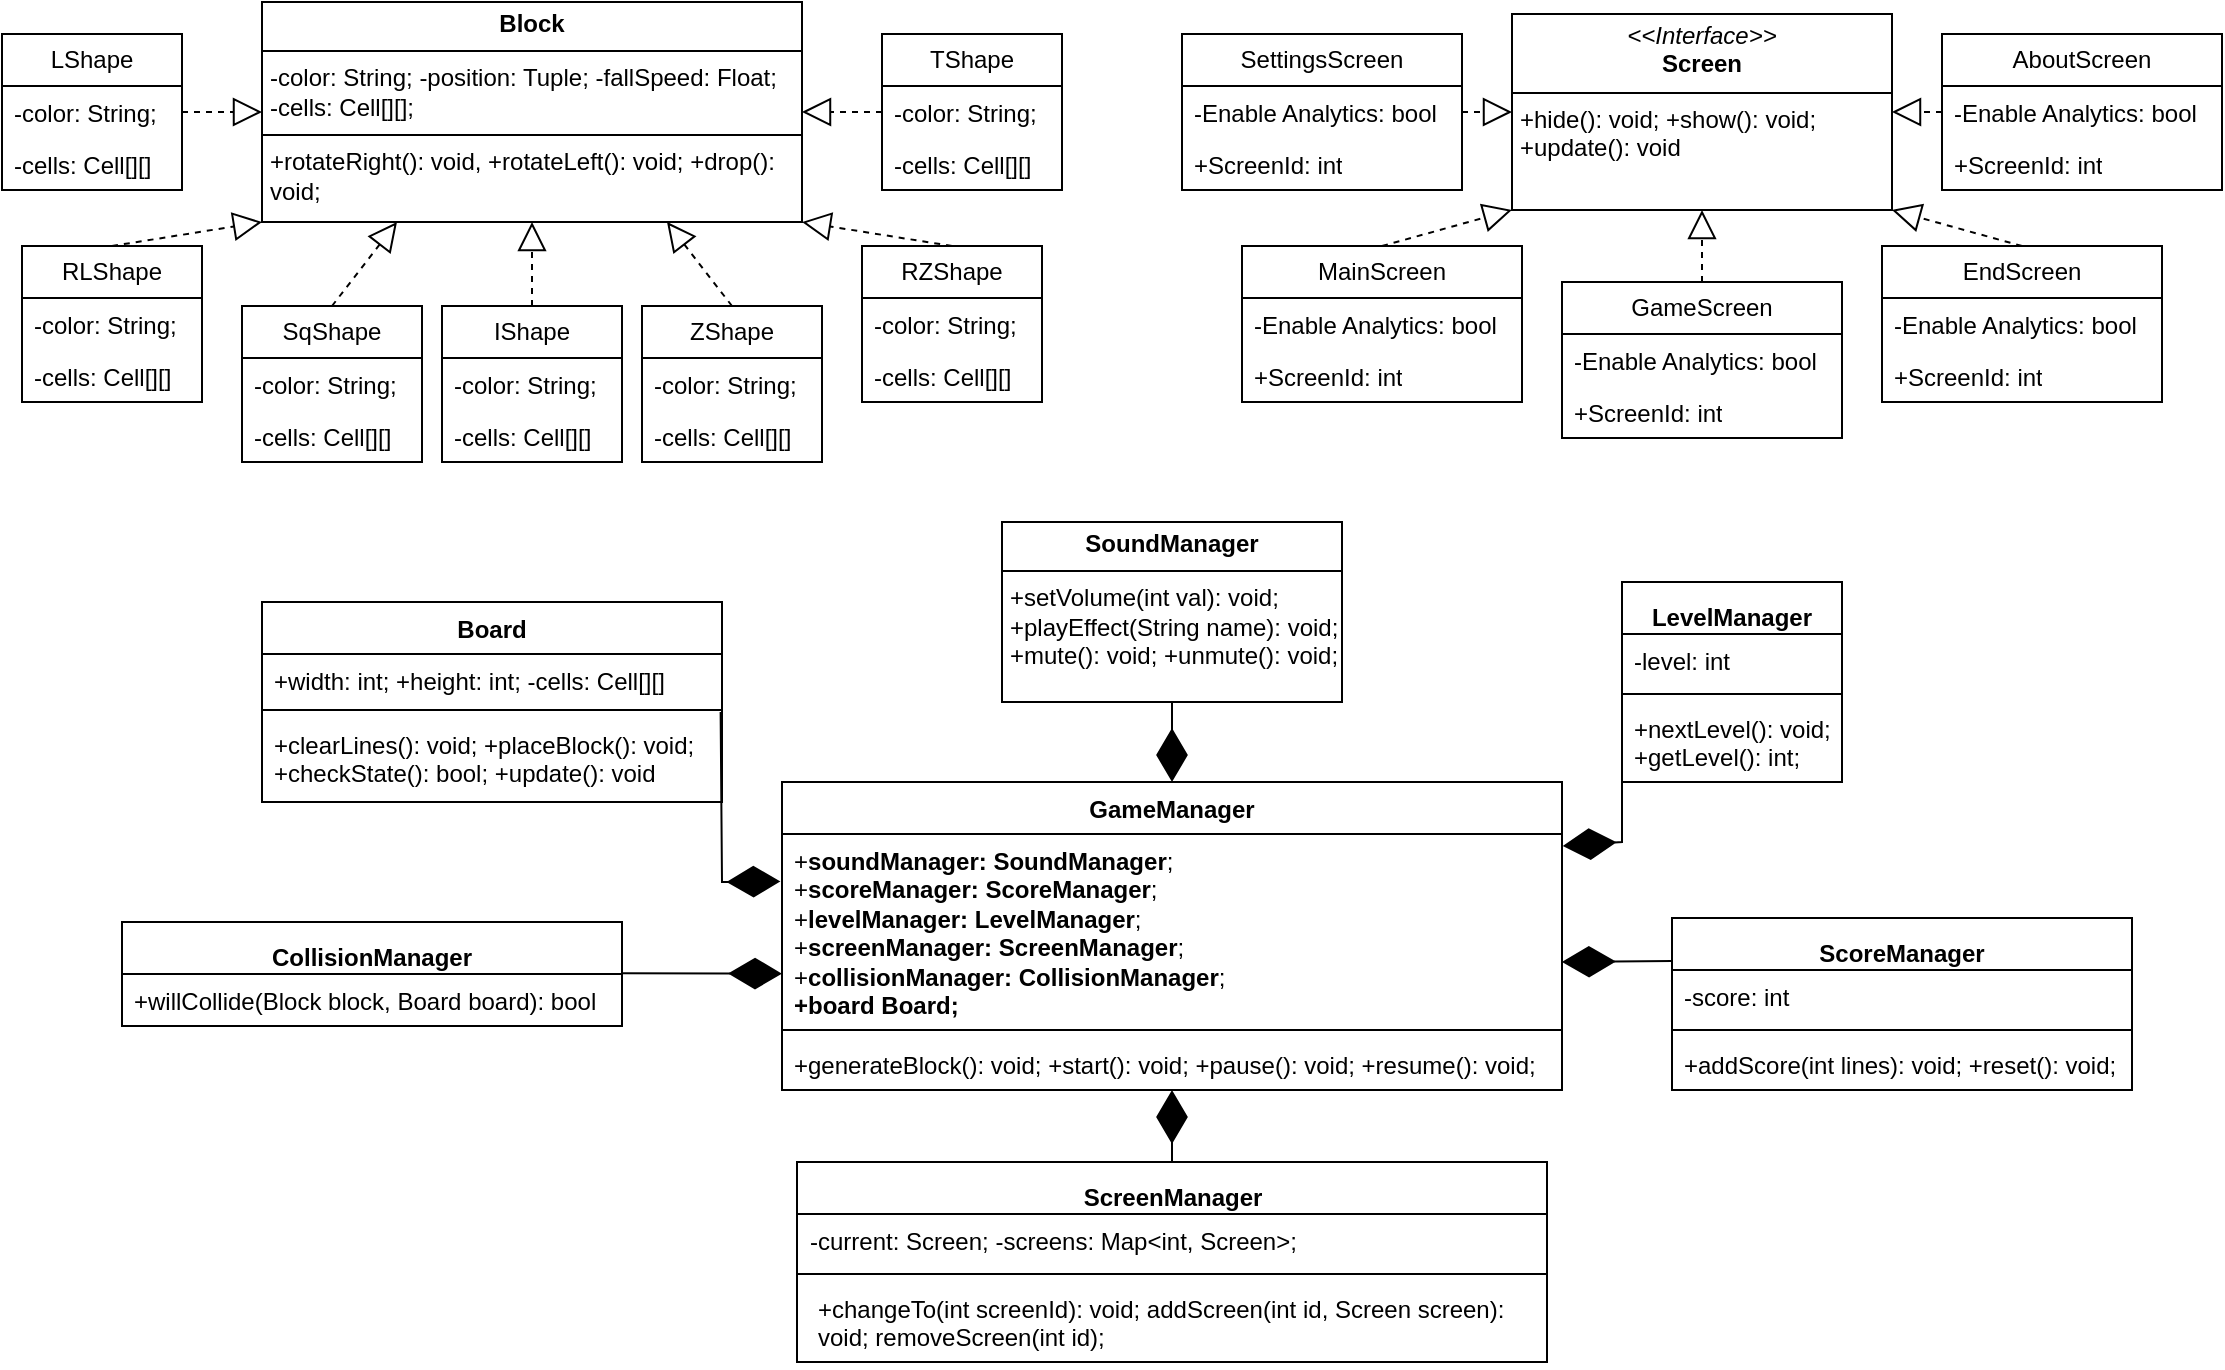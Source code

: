 <mxfile version="28.2.5">
  <diagram name="Страница — 1" id="cka1hHKxKbjvaWri14X5">
    <mxGraphModel dx="1426" dy="757" grid="1" gridSize="10" guides="1" tooltips="1" connect="1" arrows="1" fold="1" page="1" pageScale="1" pageWidth="1654" pageHeight="2336" background="none" math="0" shadow="0">
      <root>
        <mxCell id="0" />
        <mxCell id="1" parent="0" />
        <mxCell id="p3M71BiNu2Z15mBjnupE-8" value="&lt;p style=&quot;margin:0px;margin-top:4px;text-align:center;&quot;&gt;&lt;b&gt;Block&lt;/b&gt;&lt;/p&gt;&lt;hr size=&quot;1&quot; style=&quot;border-style:solid;&quot;&gt;&lt;p style=&quot;margin:0px;margin-left:4px;&quot;&gt;-color: String; -position: Tuple; -fallSpeed: Float;&lt;/p&gt;&lt;p style=&quot;margin:0px;margin-left:4px;&quot;&gt;-cells: Cell[][];&lt;/p&gt;&lt;hr size=&quot;1&quot; style=&quot;border-style:solid;&quot;&gt;&lt;p style=&quot;margin:0px;margin-left:4px;&quot;&gt;+rotateRight(): void, +rotateLeft(): void; +drop(): void;&lt;/p&gt;" style="verticalAlign=top;align=left;overflow=fill;html=1;whiteSpace=wrap;" parent="1" vertex="1">
          <mxGeometry x="160" y="20" width="270" height="110" as="geometry" />
        </mxCell>
        <mxCell id="p3M71BiNu2Z15mBjnupE-9" value="LShape" style="swimlane;fontStyle=0;childLayout=stackLayout;horizontal=1;startSize=26;fillColor=none;horizontalStack=0;resizeParent=1;resizeParentMax=0;resizeLast=0;collapsible=1;marginBottom=0;whiteSpace=wrap;html=1;" parent="1" vertex="1">
          <mxGeometry x="30" y="36" width="90" height="78" as="geometry" />
        </mxCell>
        <mxCell id="p3M71BiNu2Z15mBjnupE-10" value="-color: String;" style="text;strokeColor=none;fillColor=none;align=left;verticalAlign=top;spacingLeft=4;spacingRight=4;overflow=hidden;rotatable=0;points=[[0,0.5],[1,0.5]];portConstraint=eastwest;whiteSpace=wrap;html=1;" parent="p3M71BiNu2Z15mBjnupE-9" vertex="1">
          <mxGeometry y="26" width="90" height="26" as="geometry" />
        </mxCell>
        <mxCell id="p3M71BiNu2Z15mBjnupE-11" value="-cells: Cell[][]" style="text;strokeColor=none;fillColor=none;align=left;verticalAlign=top;spacingLeft=4;spacingRight=4;overflow=hidden;rotatable=0;points=[[0,0.5],[1,0.5]];portConstraint=eastwest;whiteSpace=wrap;html=1;" parent="p3M71BiNu2Z15mBjnupE-9" vertex="1">
          <mxGeometry y="52" width="90" height="26" as="geometry" />
        </mxCell>
        <mxCell id="p3M71BiNu2Z15mBjnupE-15" value="RLShape" style="swimlane;fontStyle=0;childLayout=stackLayout;horizontal=1;startSize=26;fillColor=none;horizontalStack=0;resizeParent=1;resizeParentMax=0;resizeLast=0;collapsible=1;marginBottom=0;whiteSpace=wrap;html=1;" parent="1" vertex="1">
          <mxGeometry x="40" y="142" width="90" height="78" as="geometry" />
        </mxCell>
        <mxCell id="p3M71BiNu2Z15mBjnupE-16" value="-color: String;" style="text;strokeColor=none;fillColor=none;align=left;verticalAlign=top;spacingLeft=4;spacingRight=4;overflow=hidden;rotatable=0;points=[[0,0.5],[1,0.5]];portConstraint=eastwest;whiteSpace=wrap;html=1;" parent="p3M71BiNu2Z15mBjnupE-15" vertex="1">
          <mxGeometry y="26" width="90" height="26" as="geometry" />
        </mxCell>
        <mxCell id="p3M71BiNu2Z15mBjnupE-17" value="-cells: Cell[][]" style="text;strokeColor=none;fillColor=none;align=left;verticalAlign=top;spacingLeft=4;spacingRight=4;overflow=hidden;rotatable=0;points=[[0,0.5],[1,0.5]];portConstraint=eastwest;whiteSpace=wrap;html=1;" parent="p3M71BiNu2Z15mBjnupE-15" vertex="1">
          <mxGeometry y="52" width="90" height="26" as="geometry" />
        </mxCell>
        <mxCell id="p3M71BiNu2Z15mBjnupE-33" value="" style="endArrow=block;dashed=1;endFill=0;endSize=12;html=1;rounded=0;exitX=0.5;exitY=0;exitDx=0;exitDy=0;entryX=0;entryY=1;entryDx=0;entryDy=0;" parent="1" source="p3M71BiNu2Z15mBjnupE-15" target="p3M71BiNu2Z15mBjnupE-8" edge="1">
          <mxGeometry width="160" relative="1" as="geometry">
            <mxPoint x="200" y="182" as="sourcePoint" />
            <mxPoint x="360" y="182" as="targetPoint" />
          </mxGeometry>
        </mxCell>
        <mxCell id="p3M71BiNu2Z15mBjnupE-34" value="" style="endArrow=block;dashed=1;endFill=0;endSize=12;html=1;rounded=0;exitX=1;exitY=0.5;exitDx=0;exitDy=0;entryX=0;entryY=0.5;entryDx=0;entryDy=0;" parent="1" source="p3M71BiNu2Z15mBjnupE-10" target="p3M71BiNu2Z15mBjnupE-8" edge="1">
          <mxGeometry width="160" relative="1" as="geometry">
            <mxPoint x="-40" y="92" as="sourcePoint" />
            <mxPoint x="120" y="92" as="targetPoint" />
          </mxGeometry>
        </mxCell>
        <mxCell id="p3M71BiNu2Z15mBjnupE-35" value="ZShape" style="swimlane;fontStyle=0;childLayout=stackLayout;horizontal=1;startSize=26;fillColor=none;horizontalStack=0;resizeParent=1;resizeParentMax=0;resizeLast=0;collapsible=1;marginBottom=0;whiteSpace=wrap;html=1;" parent="1" vertex="1">
          <mxGeometry x="350" y="172" width="90" height="78" as="geometry" />
        </mxCell>
        <mxCell id="p3M71BiNu2Z15mBjnupE-36" value="-color: String;" style="text;strokeColor=none;fillColor=none;align=left;verticalAlign=top;spacingLeft=4;spacingRight=4;overflow=hidden;rotatable=0;points=[[0,0.5],[1,0.5]];portConstraint=eastwest;whiteSpace=wrap;html=1;" parent="p3M71BiNu2Z15mBjnupE-35" vertex="1">
          <mxGeometry y="26" width="90" height="26" as="geometry" />
        </mxCell>
        <mxCell id="p3M71BiNu2Z15mBjnupE-37" value="-cells: Cell[][]" style="text;strokeColor=none;fillColor=none;align=left;verticalAlign=top;spacingLeft=4;spacingRight=4;overflow=hidden;rotatable=0;points=[[0,0.5],[1,0.5]];portConstraint=eastwest;whiteSpace=wrap;html=1;" parent="p3M71BiNu2Z15mBjnupE-35" vertex="1">
          <mxGeometry y="52" width="90" height="26" as="geometry" />
        </mxCell>
        <mxCell id="p3M71BiNu2Z15mBjnupE-38" value="RZShape" style="swimlane;fontStyle=0;childLayout=stackLayout;horizontal=1;startSize=26;fillColor=none;horizontalStack=0;resizeParent=1;resizeParentMax=0;resizeLast=0;collapsible=1;marginBottom=0;whiteSpace=wrap;html=1;" parent="1" vertex="1">
          <mxGeometry x="460" y="142" width="90" height="78" as="geometry" />
        </mxCell>
        <mxCell id="p3M71BiNu2Z15mBjnupE-39" value="-color: String;" style="text;strokeColor=none;fillColor=none;align=left;verticalAlign=top;spacingLeft=4;spacingRight=4;overflow=hidden;rotatable=0;points=[[0,0.5],[1,0.5]];portConstraint=eastwest;whiteSpace=wrap;html=1;" parent="p3M71BiNu2Z15mBjnupE-38" vertex="1">
          <mxGeometry y="26" width="90" height="26" as="geometry" />
        </mxCell>
        <mxCell id="p3M71BiNu2Z15mBjnupE-40" value="-cells: Cell[][]" style="text;strokeColor=none;fillColor=none;align=left;verticalAlign=top;spacingLeft=4;spacingRight=4;overflow=hidden;rotatable=0;points=[[0,0.5],[1,0.5]];portConstraint=eastwest;whiteSpace=wrap;html=1;" parent="p3M71BiNu2Z15mBjnupE-38" vertex="1">
          <mxGeometry y="52" width="90" height="26" as="geometry" />
        </mxCell>
        <mxCell id="p3M71BiNu2Z15mBjnupE-41" value="SqShape" style="swimlane;fontStyle=0;childLayout=stackLayout;horizontal=1;startSize=26;fillColor=none;horizontalStack=0;resizeParent=1;resizeParentMax=0;resizeLast=0;collapsible=1;marginBottom=0;whiteSpace=wrap;html=1;" parent="1" vertex="1">
          <mxGeometry x="150" y="172" width="90" height="78" as="geometry" />
        </mxCell>
        <mxCell id="p3M71BiNu2Z15mBjnupE-42" value="-color: String;" style="text;strokeColor=none;fillColor=none;align=left;verticalAlign=top;spacingLeft=4;spacingRight=4;overflow=hidden;rotatable=0;points=[[0,0.5],[1,0.5]];portConstraint=eastwest;whiteSpace=wrap;html=1;" parent="p3M71BiNu2Z15mBjnupE-41" vertex="1">
          <mxGeometry y="26" width="90" height="26" as="geometry" />
        </mxCell>
        <mxCell id="p3M71BiNu2Z15mBjnupE-43" value="-cells: Cell[][]" style="text;strokeColor=none;fillColor=none;align=left;verticalAlign=top;spacingLeft=4;spacingRight=4;overflow=hidden;rotatable=0;points=[[0,0.5],[1,0.5]];portConstraint=eastwest;whiteSpace=wrap;html=1;" parent="p3M71BiNu2Z15mBjnupE-41" vertex="1">
          <mxGeometry y="52" width="90" height="26" as="geometry" />
        </mxCell>
        <mxCell id="p3M71BiNu2Z15mBjnupE-44" value="&lt;div&gt;TShape&lt;/div&gt;" style="swimlane;fontStyle=0;childLayout=stackLayout;horizontal=1;startSize=26;fillColor=none;horizontalStack=0;resizeParent=1;resizeParentMax=0;resizeLast=0;collapsible=1;marginBottom=0;whiteSpace=wrap;html=1;" parent="1" vertex="1">
          <mxGeometry x="470" y="36" width="90" height="78" as="geometry">
            <mxRectangle x="470" y="31" width="80" height="30" as="alternateBounds" />
          </mxGeometry>
        </mxCell>
        <mxCell id="p3M71BiNu2Z15mBjnupE-45" value="-color: String;" style="text;strokeColor=none;fillColor=none;align=left;verticalAlign=top;spacingLeft=4;spacingRight=4;overflow=hidden;rotatable=0;points=[[0,0.5],[1,0.5]];portConstraint=eastwest;whiteSpace=wrap;html=1;" parent="p3M71BiNu2Z15mBjnupE-44" vertex="1">
          <mxGeometry y="26" width="90" height="26" as="geometry" />
        </mxCell>
        <mxCell id="p3M71BiNu2Z15mBjnupE-46" value="-cells: Cell[][]" style="text;strokeColor=none;fillColor=none;align=left;verticalAlign=top;spacingLeft=4;spacingRight=4;overflow=hidden;rotatable=0;points=[[0,0.5],[1,0.5]];portConstraint=eastwest;whiteSpace=wrap;html=1;" parent="p3M71BiNu2Z15mBjnupE-44" vertex="1">
          <mxGeometry y="52" width="90" height="26" as="geometry" />
        </mxCell>
        <mxCell id="p3M71BiNu2Z15mBjnupE-47" value="IShape" style="swimlane;fontStyle=0;childLayout=stackLayout;horizontal=1;startSize=26;fillColor=none;horizontalStack=0;resizeParent=1;resizeParentMax=0;resizeLast=0;collapsible=1;marginBottom=0;whiteSpace=wrap;html=1;" parent="1" vertex="1">
          <mxGeometry x="250" y="172" width="90" height="78" as="geometry" />
        </mxCell>
        <mxCell id="p3M71BiNu2Z15mBjnupE-48" value="-color: String;" style="text;strokeColor=none;fillColor=none;align=left;verticalAlign=top;spacingLeft=4;spacingRight=4;overflow=hidden;rotatable=0;points=[[0,0.5],[1,0.5]];portConstraint=eastwest;whiteSpace=wrap;html=1;" parent="p3M71BiNu2Z15mBjnupE-47" vertex="1">
          <mxGeometry y="26" width="90" height="26" as="geometry" />
        </mxCell>
        <mxCell id="p3M71BiNu2Z15mBjnupE-49" value="-cells: Cell[][]" style="text;strokeColor=none;fillColor=none;align=left;verticalAlign=top;spacingLeft=4;spacingRight=4;overflow=hidden;rotatable=0;points=[[0,0.5],[1,0.5]];portConstraint=eastwest;whiteSpace=wrap;html=1;" parent="p3M71BiNu2Z15mBjnupE-47" vertex="1">
          <mxGeometry y="52" width="90" height="26" as="geometry" />
        </mxCell>
        <mxCell id="p3M71BiNu2Z15mBjnupE-53" value="" style="endArrow=block;dashed=1;endFill=0;endSize=12;html=1;rounded=0;exitX=0.5;exitY=0;exitDx=0;exitDy=0;entryX=1;entryY=1;entryDx=0;entryDy=0;" parent="1" source="p3M71BiNu2Z15mBjnupE-38" target="p3M71BiNu2Z15mBjnupE-8" edge="1">
          <mxGeometry width="160" relative="1" as="geometry">
            <mxPoint x="520" y="162" as="sourcePoint" />
            <mxPoint x="680" y="162" as="targetPoint" />
          </mxGeometry>
        </mxCell>
        <mxCell id="p3M71BiNu2Z15mBjnupE-54" value="" style="endArrow=block;dashed=1;endFill=0;endSize=12;html=1;rounded=0;exitX=0;exitY=0.5;exitDx=0;exitDy=0;entryX=1;entryY=0.5;entryDx=0;entryDy=0;" parent="1" source="p3M71BiNu2Z15mBjnupE-45" target="p3M71BiNu2Z15mBjnupE-8" edge="1">
          <mxGeometry width="160" relative="1" as="geometry">
            <mxPoint x="520" y="302" as="sourcePoint" />
            <mxPoint x="680" y="302" as="targetPoint" />
          </mxGeometry>
        </mxCell>
        <mxCell id="p3M71BiNu2Z15mBjnupE-55" value="" style="endArrow=block;dashed=1;endFill=0;endSize=12;html=1;rounded=0;exitX=0.5;exitY=0;exitDx=0;exitDy=0;entryX=0.5;entryY=1;entryDx=0;entryDy=0;" parent="1" source="p3M71BiNu2Z15mBjnupE-47" target="p3M71BiNu2Z15mBjnupE-8" edge="1">
          <mxGeometry width="160" relative="1" as="geometry">
            <mxPoint x="260" y="322" as="sourcePoint" />
            <mxPoint x="420" y="322" as="targetPoint" />
          </mxGeometry>
        </mxCell>
        <mxCell id="p3M71BiNu2Z15mBjnupE-57" value="" style="endArrow=block;dashed=1;endFill=0;endSize=12;html=1;rounded=0;exitX=0.5;exitY=0;exitDx=0;exitDy=0;entryX=0.75;entryY=1;entryDx=0;entryDy=0;" parent="1" source="p3M71BiNu2Z15mBjnupE-35" target="p3M71BiNu2Z15mBjnupE-8" edge="1">
          <mxGeometry width="160" relative="1" as="geometry">
            <mxPoint x="40" y="342" as="sourcePoint" />
            <mxPoint x="300" y="122" as="targetPoint" />
          </mxGeometry>
        </mxCell>
        <mxCell id="p3M71BiNu2Z15mBjnupE-58" value="" style="endArrow=block;dashed=1;endFill=0;endSize=12;html=1;rounded=0;exitX=0.5;exitY=0;exitDx=0;exitDy=0;entryX=0.25;entryY=1;entryDx=0;entryDy=0;" parent="1" source="p3M71BiNu2Z15mBjnupE-41" target="p3M71BiNu2Z15mBjnupE-8" edge="1">
          <mxGeometry width="160" relative="1" as="geometry">
            <mxPoint x="30" y="382" as="sourcePoint" />
            <mxPoint x="230" y="312" as="targetPoint" />
          </mxGeometry>
        </mxCell>
        <mxCell id="p3M71BiNu2Z15mBjnupE-59" value="&lt;p style=&quot;margin:0px;margin-top:4px;text-align:center;&quot;&gt;&lt;i&gt;&amp;lt;&amp;lt;Interface&amp;gt;&amp;gt;&lt;/i&gt;&lt;br&gt;&lt;b&gt;Screen&lt;/b&gt;&lt;/p&gt;&lt;hr size=&quot;1&quot; style=&quot;border-style:solid;&quot;&gt;&lt;p style=&quot;margin:0px;margin-left:4px;&quot;&gt;+hide(): void; +show(): void; +update(): void&lt;/p&gt;" style="verticalAlign=top;align=left;overflow=fill;html=1;whiteSpace=wrap;" parent="1" vertex="1">
          <mxGeometry x="785" y="26" width="190" height="98" as="geometry" />
        </mxCell>
        <mxCell id="p3M71BiNu2Z15mBjnupE-60" value="SettingsScreen" style="swimlane;fontStyle=0;childLayout=stackLayout;horizontal=1;startSize=26;fillColor=none;horizontalStack=0;resizeParent=1;resizeParentMax=0;resizeLast=0;collapsible=1;marginBottom=0;whiteSpace=wrap;html=1;" parent="1" vertex="1">
          <mxGeometry x="620" y="36" width="140" height="78" as="geometry" />
        </mxCell>
        <mxCell id="p3M71BiNu2Z15mBjnupE-61" value="-Enable Analytics: bool" style="text;strokeColor=none;fillColor=none;align=left;verticalAlign=top;spacingLeft=4;spacingRight=4;overflow=hidden;rotatable=0;points=[[0,0.5],[1,0.5]];portConstraint=eastwest;whiteSpace=wrap;html=1;" parent="p3M71BiNu2Z15mBjnupE-60" vertex="1">
          <mxGeometry y="26" width="140" height="26" as="geometry" />
        </mxCell>
        <mxCell id="p3M71BiNu2Z15mBjnupE-62" value="+ScreenId: int" style="text;strokeColor=none;fillColor=none;align=left;verticalAlign=top;spacingLeft=4;spacingRight=4;overflow=hidden;rotatable=0;points=[[0,0.5],[1,0.5]];portConstraint=eastwest;whiteSpace=wrap;html=1;" parent="p3M71BiNu2Z15mBjnupE-60" vertex="1">
          <mxGeometry y="52" width="140" height="26" as="geometry" />
        </mxCell>
        <mxCell id="p3M71BiNu2Z15mBjnupE-63" value="MainScreen" style="swimlane;fontStyle=0;childLayout=stackLayout;horizontal=1;startSize=26;fillColor=none;horizontalStack=0;resizeParent=1;resizeParentMax=0;resizeLast=0;collapsible=1;marginBottom=0;whiteSpace=wrap;html=1;" parent="1" vertex="1">
          <mxGeometry x="650" y="142" width="140" height="78" as="geometry" />
        </mxCell>
        <mxCell id="p3M71BiNu2Z15mBjnupE-64" value="-Enable Analytics: bool" style="text;strokeColor=none;fillColor=none;align=left;verticalAlign=top;spacingLeft=4;spacingRight=4;overflow=hidden;rotatable=0;points=[[0,0.5],[1,0.5]];portConstraint=eastwest;whiteSpace=wrap;html=1;" parent="p3M71BiNu2Z15mBjnupE-63" vertex="1">
          <mxGeometry y="26" width="140" height="26" as="geometry" />
        </mxCell>
        <mxCell id="p3M71BiNu2Z15mBjnupE-65" value="+ScreenId: int" style="text;strokeColor=none;fillColor=none;align=left;verticalAlign=top;spacingLeft=4;spacingRight=4;overflow=hidden;rotatable=0;points=[[0,0.5],[1,0.5]];portConstraint=eastwest;whiteSpace=wrap;html=1;" parent="p3M71BiNu2Z15mBjnupE-63" vertex="1">
          <mxGeometry y="52" width="140" height="26" as="geometry" />
        </mxCell>
        <mxCell id="p3M71BiNu2Z15mBjnupE-66" value="EndScreen" style="swimlane;fontStyle=0;childLayout=stackLayout;horizontal=1;startSize=26;fillColor=none;horizontalStack=0;resizeParent=1;resizeParentMax=0;resizeLast=0;collapsible=1;marginBottom=0;whiteSpace=wrap;html=1;" parent="1" vertex="1">
          <mxGeometry x="970" y="142" width="140" height="78" as="geometry" />
        </mxCell>
        <mxCell id="p3M71BiNu2Z15mBjnupE-67" value="-Enable Analytics: bool" style="text;strokeColor=none;fillColor=none;align=left;verticalAlign=top;spacingLeft=4;spacingRight=4;overflow=hidden;rotatable=0;points=[[0,0.5],[1,0.5]];portConstraint=eastwest;whiteSpace=wrap;html=1;" parent="p3M71BiNu2Z15mBjnupE-66" vertex="1">
          <mxGeometry y="26" width="140" height="26" as="geometry" />
        </mxCell>
        <mxCell id="p3M71BiNu2Z15mBjnupE-68" value="+ScreenId: int" style="text;strokeColor=none;fillColor=none;align=left;verticalAlign=top;spacingLeft=4;spacingRight=4;overflow=hidden;rotatable=0;points=[[0,0.5],[1,0.5]];portConstraint=eastwest;whiteSpace=wrap;html=1;" parent="p3M71BiNu2Z15mBjnupE-66" vertex="1">
          <mxGeometry y="52" width="140" height="26" as="geometry" />
        </mxCell>
        <mxCell id="p3M71BiNu2Z15mBjnupE-69" value="GameScreen" style="swimlane;fontStyle=0;childLayout=stackLayout;horizontal=1;startSize=26;fillColor=none;horizontalStack=0;resizeParent=1;resizeParentMax=0;resizeLast=0;collapsible=1;marginBottom=0;whiteSpace=wrap;html=1;" parent="1" vertex="1">
          <mxGeometry x="810" y="160" width="140" height="78" as="geometry" />
        </mxCell>
        <mxCell id="p3M71BiNu2Z15mBjnupE-70" value="-Enable Analytics: bool" style="text;strokeColor=none;fillColor=none;align=left;verticalAlign=top;spacingLeft=4;spacingRight=4;overflow=hidden;rotatable=0;points=[[0,0.5],[1,0.5]];portConstraint=eastwest;whiteSpace=wrap;html=1;" parent="p3M71BiNu2Z15mBjnupE-69" vertex="1">
          <mxGeometry y="26" width="140" height="26" as="geometry" />
        </mxCell>
        <mxCell id="p3M71BiNu2Z15mBjnupE-71" value="+ScreenId: int" style="text;strokeColor=none;fillColor=none;align=left;verticalAlign=top;spacingLeft=4;spacingRight=4;overflow=hidden;rotatable=0;points=[[0,0.5],[1,0.5]];portConstraint=eastwest;whiteSpace=wrap;html=1;" parent="p3M71BiNu2Z15mBjnupE-69" vertex="1">
          <mxGeometry y="52" width="140" height="26" as="geometry" />
        </mxCell>
        <mxCell id="p3M71BiNu2Z15mBjnupE-72" value="" style="endArrow=block;dashed=1;endFill=0;endSize=12;html=1;rounded=0;exitX=1;exitY=0.5;exitDx=0;exitDy=0;entryX=0;entryY=0.5;entryDx=0;entryDy=0;" parent="1" source="p3M71BiNu2Z15mBjnupE-61" target="p3M71BiNu2Z15mBjnupE-59" edge="1">
          <mxGeometry width="160" relative="1" as="geometry">
            <mxPoint x="520" y="290" as="sourcePoint" />
            <mxPoint x="680" y="290" as="targetPoint" />
          </mxGeometry>
        </mxCell>
        <mxCell id="p3M71BiNu2Z15mBjnupE-73" value="" style="endArrow=block;dashed=1;endFill=0;endSize=12;html=1;rounded=0;exitX=0.5;exitY=0;exitDx=0;exitDy=0;entryX=0;entryY=1;entryDx=0;entryDy=0;" parent="1" source="p3M71BiNu2Z15mBjnupE-63" target="p3M71BiNu2Z15mBjnupE-59" edge="1">
          <mxGeometry width="160" relative="1" as="geometry">
            <mxPoint x="520" y="290" as="sourcePoint" />
            <mxPoint x="680" y="290" as="targetPoint" />
          </mxGeometry>
        </mxCell>
        <mxCell id="p3M71BiNu2Z15mBjnupE-75" value="" style="endArrow=block;dashed=1;endFill=0;endSize=12;html=1;rounded=0;exitX=0.5;exitY=0;exitDx=0;exitDy=0;entryX=0.5;entryY=1;entryDx=0;entryDy=0;" parent="1" source="p3M71BiNu2Z15mBjnupE-69" target="p3M71BiNu2Z15mBjnupE-59" edge="1">
          <mxGeometry width="160" relative="1" as="geometry">
            <mxPoint x="560" y="290" as="sourcePoint" />
            <mxPoint x="720" y="290" as="targetPoint" />
          </mxGeometry>
        </mxCell>
        <mxCell id="p3M71BiNu2Z15mBjnupE-76" value="&lt;div&gt;AboutScreen&lt;/div&gt;" style="swimlane;fontStyle=0;childLayout=stackLayout;horizontal=1;startSize=26;fillColor=none;horizontalStack=0;resizeParent=1;resizeParentMax=0;resizeLast=0;collapsible=1;marginBottom=0;whiteSpace=wrap;html=1;" parent="1" vertex="1">
          <mxGeometry x="1000" y="36" width="140" height="78" as="geometry" />
        </mxCell>
        <mxCell id="p3M71BiNu2Z15mBjnupE-77" value="-Enable Analytics: bool" style="text;strokeColor=none;fillColor=none;align=left;verticalAlign=top;spacingLeft=4;spacingRight=4;overflow=hidden;rotatable=0;points=[[0,0.5],[1,0.5]];portConstraint=eastwest;whiteSpace=wrap;html=1;" parent="p3M71BiNu2Z15mBjnupE-76" vertex="1">
          <mxGeometry y="26" width="140" height="26" as="geometry" />
        </mxCell>
        <mxCell id="p3M71BiNu2Z15mBjnupE-78" value="+ScreenId: int" style="text;strokeColor=none;fillColor=none;align=left;verticalAlign=top;spacingLeft=4;spacingRight=4;overflow=hidden;rotatable=0;points=[[0,0.5],[1,0.5]];portConstraint=eastwest;whiteSpace=wrap;html=1;" parent="p3M71BiNu2Z15mBjnupE-76" vertex="1">
          <mxGeometry y="52" width="140" height="26" as="geometry" />
        </mxCell>
        <mxCell id="p3M71BiNu2Z15mBjnupE-79" value="" style="endArrow=block;dashed=1;endFill=0;endSize=12;html=1;rounded=0;exitX=0;exitY=0.5;exitDx=0;exitDy=0;entryX=1;entryY=0.5;entryDx=0;entryDy=0;" parent="1" source="p3M71BiNu2Z15mBjnupE-77" target="p3M71BiNu2Z15mBjnupE-59" edge="1">
          <mxGeometry width="160" relative="1" as="geometry">
            <mxPoint x="600" y="350" as="sourcePoint" />
            <mxPoint x="1010" y="360" as="targetPoint" />
          </mxGeometry>
        </mxCell>
        <mxCell id="p3M71BiNu2Z15mBjnupE-80" value="" style="endArrow=block;dashed=1;endFill=0;endSize=12;html=1;rounded=0;exitX=0.5;exitY=0;exitDx=0;exitDy=0;entryX=1;entryY=1;entryDx=0;entryDy=0;" parent="1" source="p3M71BiNu2Z15mBjnupE-66" target="p3M71BiNu2Z15mBjnupE-59" edge="1">
          <mxGeometry width="160" relative="1" as="geometry">
            <mxPoint x="1000" y="310" as="sourcePoint" />
            <mxPoint x="1160" y="310" as="targetPoint" />
          </mxGeometry>
        </mxCell>
        <mxCell id="p3M71BiNu2Z15mBjnupE-81" value="&lt;p style=&quot;margin:0px;margin-top:4px;text-align:center;&quot;&gt;&lt;b&gt;SoundManager&lt;/b&gt;&lt;/p&gt;&lt;hr size=&quot;1&quot; style=&quot;border-style:solid;&quot;&gt;&lt;p style=&quot;margin:0px;margin-left:4px;&quot;&gt;+setVolume(int val): void; +playEffect(String name): void; +mute(): void; +unmute(): void;&lt;/p&gt;" style="verticalAlign=top;align=left;overflow=fill;html=1;whiteSpace=wrap;" parent="1" vertex="1">
          <mxGeometry x="530" y="280" width="170" height="90" as="geometry" />
        </mxCell>
        <mxCell id="p3M71BiNu2Z15mBjnupE-89" value="&lt;p style=&quot;margin:0px;margin-top:4px;text-align:center;&quot;&gt;&lt;b&gt;ScoreManager&lt;/b&gt;&lt;/p&gt;" style="swimlane;fontStyle=1;align=center;verticalAlign=top;childLayout=stackLayout;horizontal=1;startSize=26;horizontalStack=0;resizeParent=1;resizeParentMax=0;resizeLast=0;collapsible=1;marginBottom=0;whiteSpace=wrap;html=1;" parent="1" vertex="1">
          <mxGeometry x="865" y="478" width="230" height="86" as="geometry" />
        </mxCell>
        <mxCell id="p3M71BiNu2Z15mBjnupE-90" value="-score: int" style="text;strokeColor=none;fillColor=none;align=left;verticalAlign=top;spacingLeft=4;spacingRight=4;overflow=hidden;rotatable=0;points=[[0,0.5],[1,0.5]];portConstraint=eastwest;whiteSpace=wrap;html=1;" parent="p3M71BiNu2Z15mBjnupE-89" vertex="1">
          <mxGeometry y="26" width="230" height="26" as="geometry" />
        </mxCell>
        <mxCell id="p3M71BiNu2Z15mBjnupE-91" value="" style="line;strokeWidth=1;fillColor=none;align=left;verticalAlign=middle;spacingTop=-1;spacingLeft=3;spacingRight=3;rotatable=0;labelPosition=right;points=[];portConstraint=eastwest;strokeColor=inherit;" parent="p3M71BiNu2Z15mBjnupE-89" vertex="1">
          <mxGeometry y="52" width="230" height="8" as="geometry" />
        </mxCell>
        <mxCell id="p3M71BiNu2Z15mBjnupE-92" value="+addScore(int lines): void; +reset(): void;" style="text;strokeColor=none;fillColor=none;align=left;verticalAlign=top;spacingLeft=4;spacingRight=4;overflow=hidden;rotatable=0;points=[[0,0.5],[1,0.5]];portConstraint=eastwest;whiteSpace=wrap;html=1;" parent="p3M71BiNu2Z15mBjnupE-89" vertex="1">
          <mxGeometry y="60" width="230" height="26" as="geometry" />
        </mxCell>
        <mxCell id="p3M71BiNu2Z15mBjnupE-93" value="&lt;p style=&quot;margin:0px;margin-top:4px;text-align:center;&quot;&gt;&lt;b&gt;LevelManager&lt;/b&gt;&lt;/p&gt;" style="swimlane;fontStyle=1;align=center;verticalAlign=top;childLayout=stackLayout;horizontal=1;startSize=26;horizontalStack=0;resizeParent=1;resizeParentMax=0;resizeLast=0;collapsible=1;marginBottom=0;whiteSpace=wrap;html=1;" parent="1" vertex="1">
          <mxGeometry x="840" y="310" width="110" height="100" as="geometry" />
        </mxCell>
        <mxCell id="p3M71BiNu2Z15mBjnupE-94" value="-level: int" style="text;strokeColor=none;fillColor=none;align=left;verticalAlign=top;spacingLeft=4;spacingRight=4;overflow=hidden;rotatable=0;points=[[0,0.5],[1,0.5]];portConstraint=eastwest;whiteSpace=wrap;html=1;" parent="p3M71BiNu2Z15mBjnupE-93" vertex="1">
          <mxGeometry y="26" width="110" height="26" as="geometry" />
        </mxCell>
        <mxCell id="p3M71BiNu2Z15mBjnupE-95" value="" style="line;strokeWidth=1;fillColor=none;align=left;verticalAlign=middle;spacingTop=-1;spacingLeft=3;spacingRight=3;rotatable=0;labelPosition=right;points=[];portConstraint=eastwest;strokeColor=inherit;" parent="p3M71BiNu2Z15mBjnupE-93" vertex="1">
          <mxGeometry y="52" width="110" height="8" as="geometry" />
        </mxCell>
        <mxCell id="p3M71BiNu2Z15mBjnupE-96" value="&lt;div&gt;+nextLevel(): void;&lt;/div&gt;&lt;div&gt;+getLevel(): int;&lt;/div&gt;" style="text;strokeColor=none;fillColor=none;align=left;verticalAlign=top;spacingLeft=4;spacingRight=4;overflow=hidden;rotatable=0;points=[[0,0.5],[1,0.5]];portConstraint=eastwest;whiteSpace=wrap;html=1;" parent="p3M71BiNu2Z15mBjnupE-93" vertex="1">
          <mxGeometry y="60" width="110" height="40" as="geometry" />
        </mxCell>
        <mxCell id="p3M71BiNu2Z15mBjnupE-98" value="&lt;p style=&quot;margin:0px;margin-top:4px;text-align:center;&quot;&gt;&lt;b&gt;ScreenManager&lt;/b&gt;&lt;/p&gt;" style="swimlane;fontStyle=1;align=center;verticalAlign=top;childLayout=stackLayout;horizontal=1;startSize=26;horizontalStack=0;resizeParent=1;resizeParentMax=0;resizeLast=0;collapsible=1;marginBottom=0;whiteSpace=wrap;html=1;" parent="1" vertex="1">
          <mxGeometry x="427.5" y="600" width="375" height="100" as="geometry" />
        </mxCell>
        <mxCell id="p3M71BiNu2Z15mBjnupE-99" value="-current: Screen; -screens:&amp;nbsp;Map&amp;lt;int, Screen&amp;gt;;" style="text;strokeColor=none;fillColor=none;align=left;verticalAlign=top;spacingLeft=4;spacingRight=4;overflow=hidden;rotatable=0;points=[[0,0.5],[1,0.5]];portConstraint=eastwest;whiteSpace=wrap;html=1;" parent="p3M71BiNu2Z15mBjnupE-98" vertex="1">
          <mxGeometry y="26" width="375" height="26" as="geometry" />
        </mxCell>
        <mxCell id="p3M71BiNu2Z15mBjnupE-100" value="" style="line;strokeWidth=1;fillColor=none;align=left;verticalAlign=middle;spacingTop=-1;spacingLeft=3;spacingRight=3;rotatable=0;labelPosition=right;points=[];portConstraint=eastwest;strokeColor=inherit;" parent="p3M71BiNu2Z15mBjnupE-98" vertex="1">
          <mxGeometry y="52" width="375" height="8" as="geometry" />
        </mxCell>
        <mxCell id="p3M71BiNu2Z15mBjnupE-101" value="&lt;p style=&quot;margin:0px;margin-left:4px;&quot;&gt;+changeTo(int screenId): void; addScreen(int id, Screen screen):&amp;nbsp;&lt;/p&gt;&lt;p style=&quot;margin:0px;margin-left:4px;&quot;&gt;void; removeScreen(int id);&lt;/p&gt;" style="text;strokeColor=none;fillColor=none;align=left;verticalAlign=top;spacingLeft=4;spacingRight=4;overflow=hidden;rotatable=0;points=[[0,0.5],[1,0.5]];portConstraint=eastwest;whiteSpace=wrap;html=1;" parent="p3M71BiNu2Z15mBjnupE-98" vertex="1">
          <mxGeometry y="60" width="375" height="40" as="geometry" />
        </mxCell>
        <mxCell id="p3M71BiNu2Z15mBjnupE-103" value="&lt;p style=&quot;margin:0px;margin-top:4px;text-align:center;&quot;&gt;CollisionManager&lt;/p&gt;" style="swimlane;fontStyle=1;align=center;verticalAlign=top;childLayout=stackLayout;horizontal=1;startSize=26;horizontalStack=0;resizeParent=1;resizeParentMax=0;resizeLast=0;collapsible=1;marginBottom=0;whiteSpace=wrap;html=1;" parent="1" vertex="1">
          <mxGeometry x="90" y="480" width="250" height="52" as="geometry" />
        </mxCell>
        <mxCell id="p3M71BiNu2Z15mBjnupE-104" value="+willCollide(Block block, Board board): bool" style="text;strokeColor=none;fillColor=none;align=left;verticalAlign=top;spacingLeft=4;spacingRight=4;overflow=hidden;rotatable=0;points=[[0,0.5],[1,0.5]];portConstraint=eastwest;whiteSpace=wrap;html=1;" parent="p3M71BiNu2Z15mBjnupE-103" vertex="1">
          <mxGeometry y="26" width="250" height="26" as="geometry" />
        </mxCell>
        <mxCell id="p3M71BiNu2Z15mBjnupE-111" value="GameManager" style="swimlane;fontStyle=1;align=center;verticalAlign=top;childLayout=stackLayout;horizontal=1;startSize=26;horizontalStack=0;resizeParent=1;resizeParentMax=0;resizeLast=0;collapsible=1;marginBottom=0;whiteSpace=wrap;html=1;" parent="1" vertex="1">
          <mxGeometry x="420" y="410" width="390" height="154" as="geometry">
            <mxRectangle x="660" y="302" width="120" height="30" as="alternateBounds" />
          </mxGeometry>
        </mxCell>
        <mxCell id="p3M71BiNu2Z15mBjnupE-112" value="&lt;div&gt;+&lt;b&gt;soundManager: SoundManager&lt;/b&gt;;&lt;/div&gt;&lt;div&gt;+&lt;b&gt;scoreManager: ScoreManager&lt;/b&gt;;&lt;/div&gt;&lt;div&gt;&lt;div&gt;+&lt;b&gt;levelManager: LevelManager&lt;/b&gt;;&lt;/div&gt;&lt;div&gt;&lt;div&gt;+&lt;b&gt;screenManager: ScreenManager&lt;/b&gt;;&lt;/div&gt;&lt;div&gt;&lt;div&gt;+&lt;b&gt;collisionManager: CollisionManager&lt;/b&gt;;&lt;/div&gt;&lt;div&gt;&lt;b&gt;+board Board;&lt;/b&gt;&lt;/div&gt;&lt;div&gt;&lt;div&gt;&lt;br&gt;&lt;/div&gt;&lt;br&gt;&lt;/div&gt;&lt;br&gt;&lt;/div&gt;&lt;br&gt;&lt;/div&gt;&lt;/div&gt;" style="text;strokeColor=none;fillColor=none;align=left;verticalAlign=top;spacingLeft=4;spacingRight=4;overflow=hidden;rotatable=0;points=[[0,0.5],[1,0.5]];portConstraint=eastwest;whiteSpace=wrap;html=1;" parent="p3M71BiNu2Z15mBjnupE-111" vertex="1">
          <mxGeometry y="26" width="390" height="94" as="geometry" />
        </mxCell>
        <mxCell id="p3M71BiNu2Z15mBjnupE-113" value="" style="line;strokeWidth=1;fillColor=none;align=left;verticalAlign=middle;spacingTop=-1;spacingLeft=3;spacingRight=3;rotatable=0;labelPosition=right;points=[];portConstraint=eastwest;strokeColor=inherit;" parent="p3M71BiNu2Z15mBjnupE-111" vertex="1">
          <mxGeometry y="120" width="390" height="8" as="geometry" />
        </mxCell>
        <mxCell id="p3M71BiNu2Z15mBjnupE-114" value="+generateBlock(): void; +start(): void; +pause(): void; +resume(): void;" style="text;strokeColor=none;fillColor=none;align=left;verticalAlign=top;spacingLeft=4;spacingRight=4;overflow=hidden;rotatable=0;points=[[0,0.5],[1,0.5]];portConstraint=eastwest;whiteSpace=wrap;html=1;" parent="p3M71BiNu2Z15mBjnupE-111" vertex="1">
          <mxGeometry y="128" width="390" height="26" as="geometry" />
        </mxCell>
        <mxCell id="p3M71BiNu2Z15mBjnupE-116" value="Board" style="swimlane;fontStyle=1;align=center;verticalAlign=top;childLayout=stackLayout;horizontal=1;startSize=26;horizontalStack=0;resizeParent=1;resizeParentMax=0;resizeLast=0;collapsible=1;marginBottom=0;whiteSpace=wrap;html=1;" parent="1" vertex="1">
          <mxGeometry x="160" y="320" width="230" height="100" as="geometry" />
        </mxCell>
        <mxCell id="p3M71BiNu2Z15mBjnupE-117" value="+width: int; +height: int; -cells: Cell[][]" style="text;strokeColor=none;fillColor=none;align=left;verticalAlign=top;spacingLeft=4;spacingRight=4;overflow=hidden;rotatable=0;points=[[0,0.5],[1,0.5]];portConstraint=eastwest;whiteSpace=wrap;html=1;" parent="p3M71BiNu2Z15mBjnupE-116" vertex="1">
          <mxGeometry y="26" width="230" height="24" as="geometry" />
        </mxCell>
        <mxCell id="p3M71BiNu2Z15mBjnupE-118" value="" style="line;strokeWidth=1;fillColor=none;align=left;verticalAlign=middle;spacingTop=-1;spacingLeft=3;spacingRight=3;rotatable=0;labelPosition=right;points=[];portConstraint=eastwest;strokeColor=inherit;" parent="p3M71BiNu2Z15mBjnupE-116" vertex="1">
          <mxGeometry y="50" width="230" height="8" as="geometry" />
        </mxCell>
        <mxCell id="p3M71BiNu2Z15mBjnupE-119" value="&lt;div&gt;+clearLines(): void; +placeBlock(): void;&amp;nbsp;&lt;/div&gt;&lt;div&gt;+checkState(): bool; +update(): void&lt;/div&gt;" style="text;strokeColor=none;fillColor=none;align=left;verticalAlign=top;spacingLeft=4;spacingRight=4;overflow=hidden;rotatable=0;points=[[0,0.5],[1,0.5]];portConstraint=eastwest;whiteSpace=wrap;html=1;" parent="p3M71BiNu2Z15mBjnupE-116" vertex="1">
          <mxGeometry y="58" width="230" height="42" as="geometry" />
        </mxCell>
        <mxCell id="p3M71BiNu2Z15mBjnupE-133" value="" style="endArrow=diamondThin;endFill=1;endSize=24;html=1;rounded=0;entryX=0.5;entryY=0;entryDx=0;entryDy=0;exitX=0.5;exitY=1;exitDx=0;exitDy=0;" parent="1" source="p3M71BiNu2Z15mBjnupE-81" target="p3M71BiNu2Z15mBjnupE-111" edge="1">
          <mxGeometry width="160" relative="1" as="geometry">
            <mxPoint x="480" y="390" as="sourcePoint" />
            <mxPoint x="640" y="390" as="targetPoint" />
          </mxGeometry>
        </mxCell>
        <mxCell id="p3M71BiNu2Z15mBjnupE-134" value="" style="endArrow=diamondThin;endFill=1;endSize=24;html=1;rounded=0;entryX=-0.002;entryY=0.252;entryDx=0;entryDy=0;entryPerimeter=0;exitX=0.997;exitY=0.625;exitDx=0;exitDy=0;exitPerimeter=0;" parent="1" source="p3M71BiNu2Z15mBjnupE-118" target="p3M71BiNu2Z15mBjnupE-112" edge="1">
          <mxGeometry width="160" relative="1" as="geometry">
            <mxPoint x="260" y="460" as="sourcePoint" />
            <mxPoint x="420" y="460" as="targetPoint" />
            <Array as="points">
              <mxPoint x="390" y="460" />
            </Array>
          </mxGeometry>
        </mxCell>
        <mxCell id="p3M71BiNu2Z15mBjnupE-135" value="" style="endArrow=diamondThin;endFill=1;endSize=24;html=1;rounded=0;exitX=0.999;exitY=-0.013;exitDx=0;exitDy=0;exitPerimeter=0;" parent="1" source="p3M71BiNu2Z15mBjnupE-104" edge="1">
          <mxGeometry width="160" relative="1" as="geometry">
            <mxPoint x="260" y="505.83" as="sourcePoint" />
            <mxPoint x="420" y="505.83" as="targetPoint" />
          </mxGeometry>
        </mxCell>
        <mxCell id="p3M71BiNu2Z15mBjnupE-136" value="" style="endArrow=diamondThin;endFill=1;endSize=24;html=1;rounded=0;entryX=0.5;entryY=1;entryDx=0;entryDy=0;exitX=0.5;exitY=0;exitDx=0;exitDy=0;" parent="1" source="p3M71BiNu2Z15mBjnupE-98" target="p3M71BiNu2Z15mBjnupE-111" edge="1">
          <mxGeometry width="160" relative="1" as="geometry">
            <mxPoint x="827" y="520" as="sourcePoint" />
            <mxPoint x="827" y="560" as="targetPoint" />
          </mxGeometry>
        </mxCell>
        <mxCell id="p3M71BiNu2Z15mBjnupE-137" value="" style="endArrow=diamondThin;endFill=1;endSize=24;html=1;rounded=0;exitX=0;exitY=0.25;exitDx=0;exitDy=0;" parent="1" source="p3M71BiNu2Z15mBjnupE-89" edge="1">
          <mxGeometry width="160" relative="1" as="geometry">
            <mxPoint x="850" y="486" as="sourcePoint" />
            <mxPoint x="810" y="500" as="targetPoint" />
          </mxGeometry>
        </mxCell>
        <mxCell id="p3M71BiNu2Z15mBjnupE-138" value="" style="endArrow=diamondThin;endFill=1;endSize=24;html=1;rounded=0;entryX=1.001;entryY=0.064;entryDx=0;entryDy=0;entryPerimeter=0;exitX=0;exitY=0.5;exitDx=0;exitDy=0;" parent="1" source="p3M71BiNu2Z15mBjnupE-94" target="p3M71BiNu2Z15mBjnupE-112" edge="1">
          <mxGeometry width="160" relative="1" as="geometry">
            <mxPoint x="880" y="446" as="sourcePoint" />
            <mxPoint x="880" y="470" as="targetPoint" />
            <Array as="points">
              <mxPoint x="840" y="440" />
            </Array>
          </mxGeometry>
        </mxCell>
      </root>
    </mxGraphModel>
  </diagram>
</mxfile>
